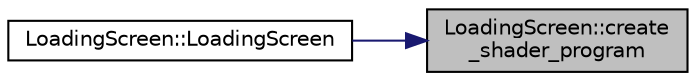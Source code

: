 digraph "LoadingScreen::create_shader_program"
{
 // INTERACTIVE_SVG=YES
 // LATEX_PDF_SIZE
  bgcolor="transparent";
  edge [fontname="Helvetica",fontsize="10",labelfontname="Helvetica",labelfontsize="10"];
  node [fontname="Helvetica",fontsize="10",shape=record];
  rankdir="RL";
  Node1 [label="LoadingScreen::create\l_shader_program",height=0.2,width=0.4,color="black", fillcolor="grey75", style="filled", fontcolor="black",tooltip=" "];
  Node1 -> Node2 [dir="back",color="midnightblue",fontsize="10",style="solid",fontname="Helvetica"];
  Node2 [label="LoadingScreen::LoadingScreen",height=0.2,width=0.4,color="black",URL="$d9/dd7/class_loading_screen.html#ad280e1a8f065e9a1efa9e308479ee12d",tooltip=" "];
}

